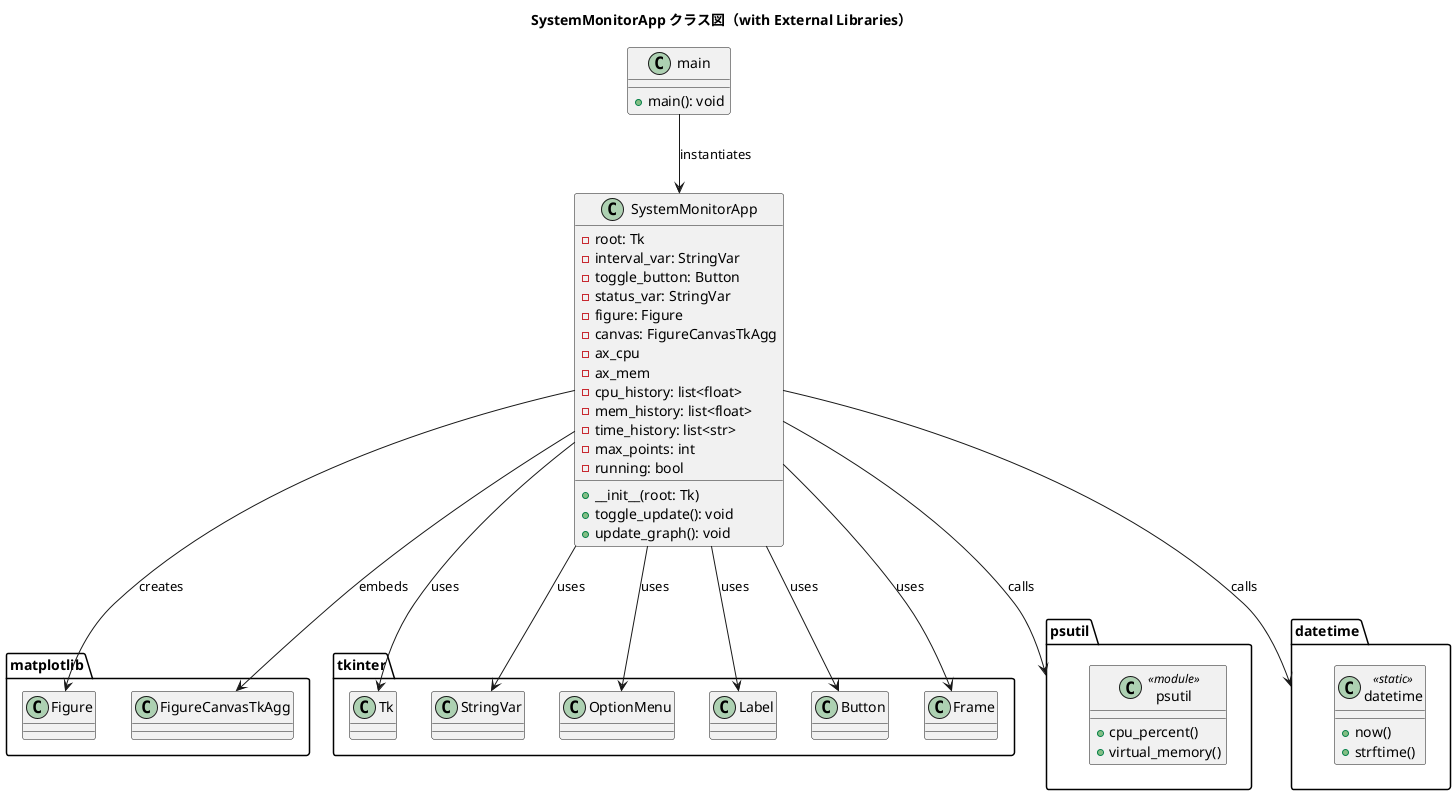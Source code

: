 @startuml
title SystemMonitorApp クラス図（with External Libraries）

' 外部ライブラリ
package "matplotlib" {
    class Figure
    class FigureCanvasTkAgg
}

package "tkinter" {
    class Tk
    class StringVar
    class OptionMenu
    class Label
    class Button
    class Frame
}

package "psutil" {
    class psutil <<module>>
    psutil : +cpu_percent()
    psutil : +virtual_memory()
}

package "datetime" {
    class datetime <<static>>
    datetime : +now()
    datetime : +strftime()
}

class SystemMonitorApp {
    - root: Tk
    - interval_var: StringVar
    - toggle_button: Button
    - status_var: StringVar
    - figure: Figure
    - canvas: FigureCanvasTkAgg
    - ax_cpu
    - ax_mem
    - cpu_history: list<float>
    - mem_history: list<float>
    - time_history: list<str>
    - max_points: int
    - running: bool
    + __init__(root: Tk)
    + toggle_update(): void
    + update_graph(): void
}

class main {
    +main(): void
}

' 関連
SystemMonitorApp --> Tk : uses
SystemMonitorApp --> StringVar : uses
SystemMonitorApp --> OptionMenu : uses
SystemMonitorApp --> Button : uses
SystemMonitorApp --> Label : uses
SystemMonitorApp --> Frame : uses
SystemMonitorApp --> Figure : creates
SystemMonitorApp --> FigureCanvasTkAgg : embeds
SystemMonitorApp --> psutil : calls
SystemMonitorApp --> datetime : calls

main --> SystemMonitorApp : instantiates

@enduml
